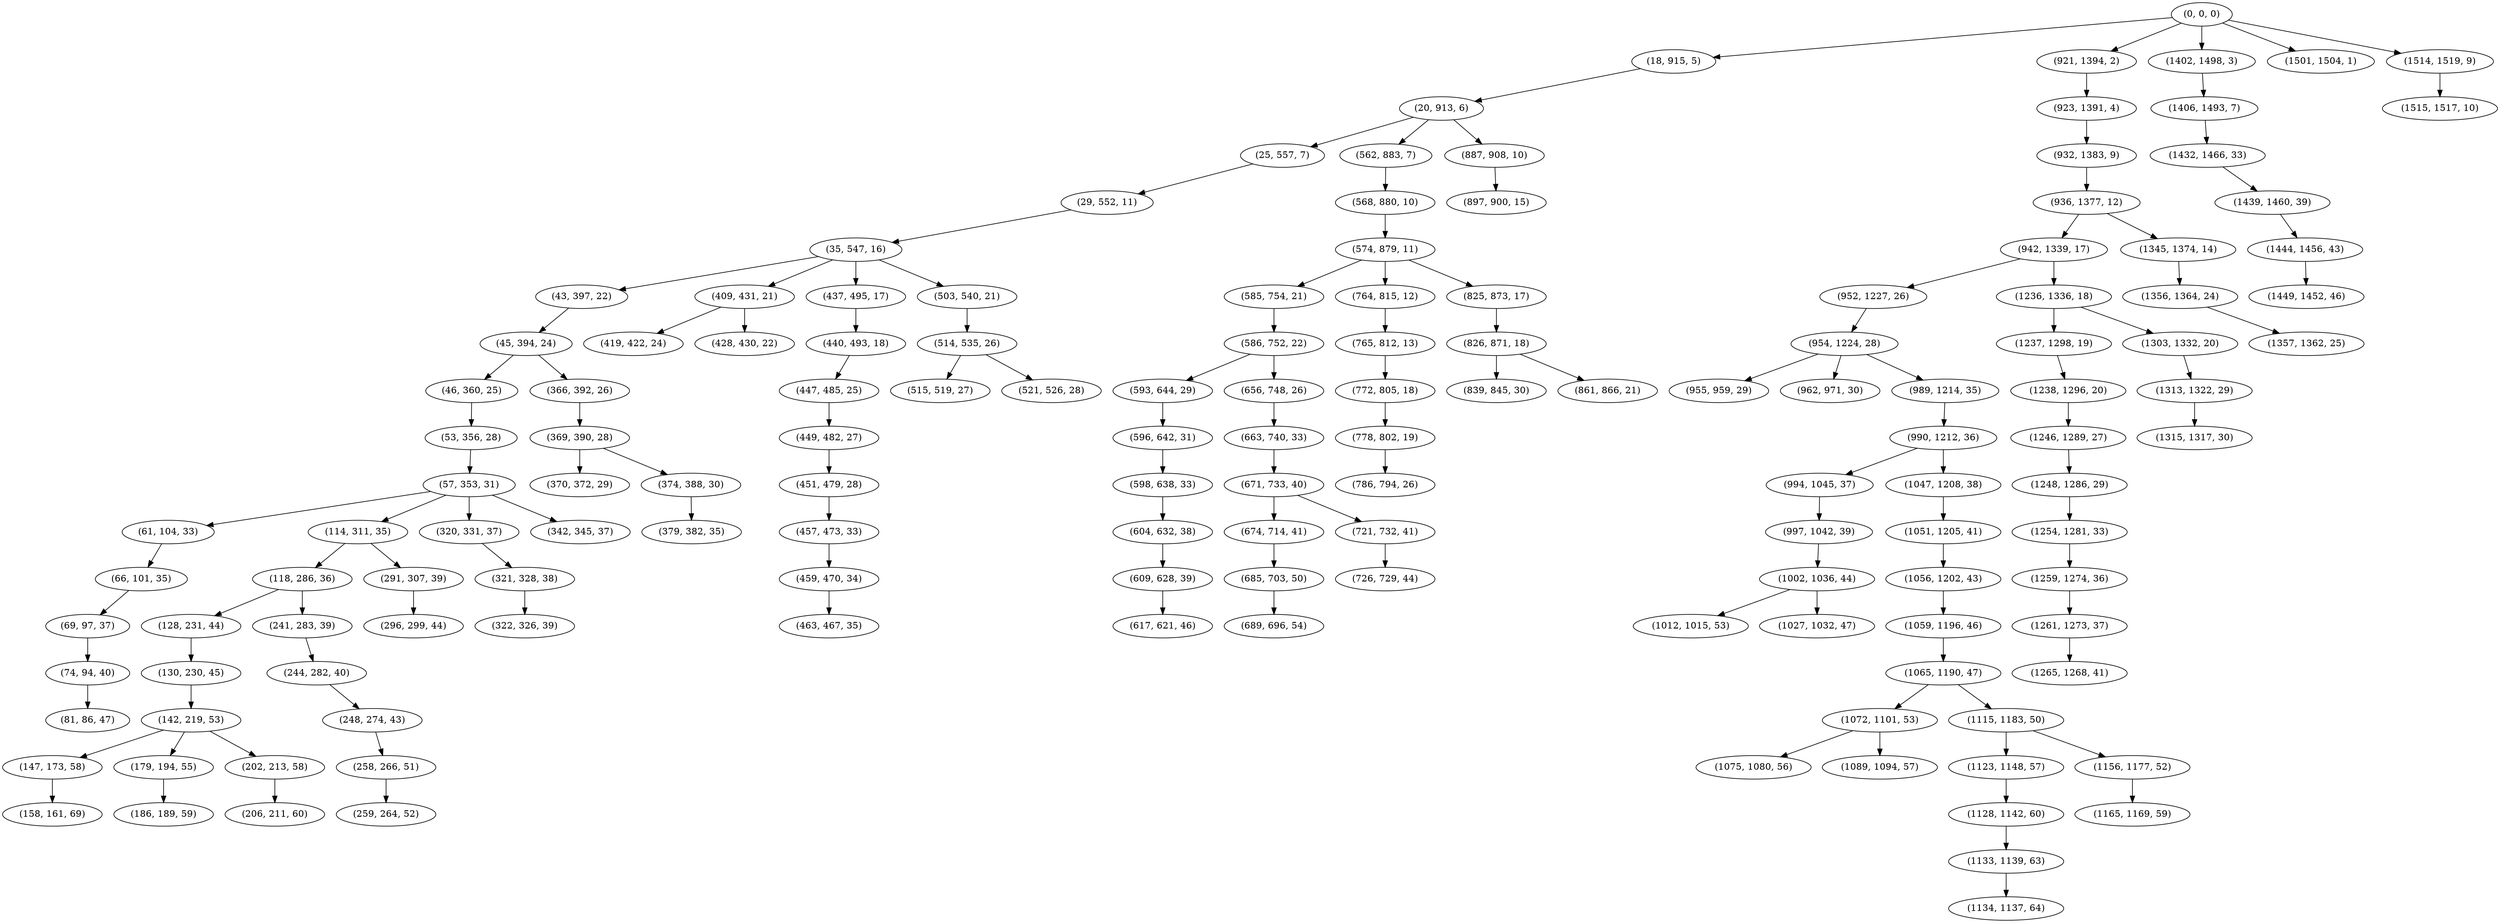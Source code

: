 digraph tree {
    "(0, 0, 0)";
    "(18, 915, 5)";
    "(20, 913, 6)";
    "(25, 557, 7)";
    "(29, 552, 11)";
    "(35, 547, 16)";
    "(43, 397, 22)";
    "(45, 394, 24)";
    "(46, 360, 25)";
    "(53, 356, 28)";
    "(57, 353, 31)";
    "(61, 104, 33)";
    "(66, 101, 35)";
    "(69, 97, 37)";
    "(74, 94, 40)";
    "(81, 86, 47)";
    "(114, 311, 35)";
    "(118, 286, 36)";
    "(128, 231, 44)";
    "(130, 230, 45)";
    "(142, 219, 53)";
    "(147, 173, 58)";
    "(158, 161, 69)";
    "(179, 194, 55)";
    "(186, 189, 59)";
    "(202, 213, 58)";
    "(206, 211, 60)";
    "(241, 283, 39)";
    "(244, 282, 40)";
    "(248, 274, 43)";
    "(258, 266, 51)";
    "(259, 264, 52)";
    "(291, 307, 39)";
    "(296, 299, 44)";
    "(320, 331, 37)";
    "(321, 328, 38)";
    "(322, 326, 39)";
    "(342, 345, 37)";
    "(366, 392, 26)";
    "(369, 390, 28)";
    "(370, 372, 29)";
    "(374, 388, 30)";
    "(379, 382, 35)";
    "(409, 431, 21)";
    "(419, 422, 24)";
    "(428, 430, 22)";
    "(437, 495, 17)";
    "(440, 493, 18)";
    "(447, 485, 25)";
    "(449, 482, 27)";
    "(451, 479, 28)";
    "(457, 473, 33)";
    "(459, 470, 34)";
    "(463, 467, 35)";
    "(503, 540, 21)";
    "(514, 535, 26)";
    "(515, 519, 27)";
    "(521, 526, 28)";
    "(562, 883, 7)";
    "(568, 880, 10)";
    "(574, 879, 11)";
    "(585, 754, 21)";
    "(586, 752, 22)";
    "(593, 644, 29)";
    "(596, 642, 31)";
    "(598, 638, 33)";
    "(604, 632, 38)";
    "(609, 628, 39)";
    "(617, 621, 46)";
    "(656, 748, 26)";
    "(663, 740, 33)";
    "(671, 733, 40)";
    "(674, 714, 41)";
    "(685, 703, 50)";
    "(689, 696, 54)";
    "(721, 732, 41)";
    "(726, 729, 44)";
    "(764, 815, 12)";
    "(765, 812, 13)";
    "(772, 805, 18)";
    "(778, 802, 19)";
    "(786, 794, 26)";
    "(825, 873, 17)";
    "(826, 871, 18)";
    "(839, 845, 30)";
    "(861, 866, 21)";
    "(887, 908, 10)";
    "(897, 900, 15)";
    "(921, 1394, 2)";
    "(923, 1391, 4)";
    "(932, 1383, 9)";
    "(936, 1377, 12)";
    "(942, 1339, 17)";
    "(952, 1227, 26)";
    "(954, 1224, 28)";
    "(955, 959, 29)";
    "(962, 971, 30)";
    "(989, 1214, 35)";
    "(990, 1212, 36)";
    "(994, 1045, 37)";
    "(997, 1042, 39)";
    "(1002, 1036, 44)";
    "(1012, 1015, 53)";
    "(1027, 1032, 47)";
    "(1047, 1208, 38)";
    "(1051, 1205, 41)";
    "(1056, 1202, 43)";
    "(1059, 1196, 46)";
    "(1065, 1190, 47)";
    "(1072, 1101, 53)";
    "(1075, 1080, 56)";
    "(1089, 1094, 57)";
    "(1115, 1183, 50)";
    "(1123, 1148, 57)";
    "(1128, 1142, 60)";
    "(1133, 1139, 63)";
    "(1134, 1137, 64)";
    "(1156, 1177, 52)";
    "(1165, 1169, 59)";
    "(1236, 1336, 18)";
    "(1237, 1298, 19)";
    "(1238, 1296, 20)";
    "(1246, 1289, 27)";
    "(1248, 1286, 29)";
    "(1254, 1281, 33)";
    "(1259, 1274, 36)";
    "(1261, 1273, 37)";
    "(1265, 1268, 41)";
    "(1303, 1332, 20)";
    "(1313, 1322, 29)";
    "(1315, 1317, 30)";
    "(1345, 1374, 14)";
    "(1356, 1364, 24)";
    "(1357, 1362, 25)";
    "(1402, 1498, 3)";
    "(1406, 1493, 7)";
    "(1432, 1466, 33)";
    "(1439, 1460, 39)";
    "(1444, 1456, 43)";
    "(1449, 1452, 46)";
    "(1501, 1504, 1)";
    "(1514, 1519, 9)";
    "(1515, 1517, 10)";
    "(0, 0, 0)" -> "(18, 915, 5)";
    "(0, 0, 0)" -> "(921, 1394, 2)";
    "(0, 0, 0)" -> "(1402, 1498, 3)";
    "(0, 0, 0)" -> "(1501, 1504, 1)";
    "(0, 0, 0)" -> "(1514, 1519, 9)";
    "(18, 915, 5)" -> "(20, 913, 6)";
    "(20, 913, 6)" -> "(25, 557, 7)";
    "(20, 913, 6)" -> "(562, 883, 7)";
    "(20, 913, 6)" -> "(887, 908, 10)";
    "(25, 557, 7)" -> "(29, 552, 11)";
    "(29, 552, 11)" -> "(35, 547, 16)";
    "(35, 547, 16)" -> "(43, 397, 22)";
    "(35, 547, 16)" -> "(409, 431, 21)";
    "(35, 547, 16)" -> "(437, 495, 17)";
    "(35, 547, 16)" -> "(503, 540, 21)";
    "(43, 397, 22)" -> "(45, 394, 24)";
    "(45, 394, 24)" -> "(46, 360, 25)";
    "(45, 394, 24)" -> "(366, 392, 26)";
    "(46, 360, 25)" -> "(53, 356, 28)";
    "(53, 356, 28)" -> "(57, 353, 31)";
    "(57, 353, 31)" -> "(61, 104, 33)";
    "(57, 353, 31)" -> "(114, 311, 35)";
    "(57, 353, 31)" -> "(320, 331, 37)";
    "(57, 353, 31)" -> "(342, 345, 37)";
    "(61, 104, 33)" -> "(66, 101, 35)";
    "(66, 101, 35)" -> "(69, 97, 37)";
    "(69, 97, 37)" -> "(74, 94, 40)";
    "(74, 94, 40)" -> "(81, 86, 47)";
    "(114, 311, 35)" -> "(118, 286, 36)";
    "(114, 311, 35)" -> "(291, 307, 39)";
    "(118, 286, 36)" -> "(128, 231, 44)";
    "(118, 286, 36)" -> "(241, 283, 39)";
    "(128, 231, 44)" -> "(130, 230, 45)";
    "(130, 230, 45)" -> "(142, 219, 53)";
    "(142, 219, 53)" -> "(147, 173, 58)";
    "(142, 219, 53)" -> "(179, 194, 55)";
    "(142, 219, 53)" -> "(202, 213, 58)";
    "(147, 173, 58)" -> "(158, 161, 69)";
    "(179, 194, 55)" -> "(186, 189, 59)";
    "(202, 213, 58)" -> "(206, 211, 60)";
    "(241, 283, 39)" -> "(244, 282, 40)";
    "(244, 282, 40)" -> "(248, 274, 43)";
    "(248, 274, 43)" -> "(258, 266, 51)";
    "(258, 266, 51)" -> "(259, 264, 52)";
    "(291, 307, 39)" -> "(296, 299, 44)";
    "(320, 331, 37)" -> "(321, 328, 38)";
    "(321, 328, 38)" -> "(322, 326, 39)";
    "(366, 392, 26)" -> "(369, 390, 28)";
    "(369, 390, 28)" -> "(370, 372, 29)";
    "(369, 390, 28)" -> "(374, 388, 30)";
    "(374, 388, 30)" -> "(379, 382, 35)";
    "(409, 431, 21)" -> "(419, 422, 24)";
    "(409, 431, 21)" -> "(428, 430, 22)";
    "(437, 495, 17)" -> "(440, 493, 18)";
    "(440, 493, 18)" -> "(447, 485, 25)";
    "(447, 485, 25)" -> "(449, 482, 27)";
    "(449, 482, 27)" -> "(451, 479, 28)";
    "(451, 479, 28)" -> "(457, 473, 33)";
    "(457, 473, 33)" -> "(459, 470, 34)";
    "(459, 470, 34)" -> "(463, 467, 35)";
    "(503, 540, 21)" -> "(514, 535, 26)";
    "(514, 535, 26)" -> "(515, 519, 27)";
    "(514, 535, 26)" -> "(521, 526, 28)";
    "(562, 883, 7)" -> "(568, 880, 10)";
    "(568, 880, 10)" -> "(574, 879, 11)";
    "(574, 879, 11)" -> "(585, 754, 21)";
    "(574, 879, 11)" -> "(764, 815, 12)";
    "(574, 879, 11)" -> "(825, 873, 17)";
    "(585, 754, 21)" -> "(586, 752, 22)";
    "(586, 752, 22)" -> "(593, 644, 29)";
    "(586, 752, 22)" -> "(656, 748, 26)";
    "(593, 644, 29)" -> "(596, 642, 31)";
    "(596, 642, 31)" -> "(598, 638, 33)";
    "(598, 638, 33)" -> "(604, 632, 38)";
    "(604, 632, 38)" -> "(609, 628, 39)";
    "(609, 628, 39)" -> "(617, 621, 46)";
    "(656, 748, 26)" -> "(663, 740, 33)";
    "(663, 740, 33)" -> "(671, 733, 40)";
    "(671, 733, 40)" -> "(674, 714, 41)";
    "(671, 733, 40)" -> "(721, 732, 41)";
    "(674, 714, 41)" -> "(685, 703, 50)";
    "(685, 703, 50)" -> "(689, 696, 54)";
    "(721, 732, 41)" -> "(726, 729, 44)";
    "(764, 815, 12)" -> "(765, 812, 13)";
    "(765, 812, 13)" -> "(772, 805, 18)";
    "(772, 805, 18)" -> "(778, 802, 19)";
    "(778, 802, 19)" -> "(786, 794, 26)";
    "(825, 873, 17)" -> "(826, 871, 18)";
    "(826, 871, 18)" -> "(839, 845, 30)";
    "(826, 871, 18)" -> "(861, 866, 21)";
    "(887, 908, 10)" -> "(897, 900, 15)";
    "(921, 1394, 2)" -> "(923, 1391, 4)";
    "(923, 1391, 4)" -> "(932, 1383, 9)";
    "(932, 1383, 9)" -> "(936, 1377, 12)";
    "(936, 1377, 12)" -> "(942, 1339, 17)";
    "(936, 1377, 12)" -> "(1345, 1374, 14)";
    "(942, 1339, 17)" -> "(952, 1227, 26)";
    "(942, 1339, 17)" -> "(1236, 1336, 18)";
    "(952, 1227, 26)" -> "(954, 1224, 28)";
    "(954, 1224, 28)" -> "(955, 959, 29)";
    "(954, 1224, 28)" -> "(962, 971, 30)";
    "(954, 1224, 28)" -> "(989, 1214, 35)";
    "(989, 1214, 35)" -> "(990, 1212, 36)";
    "(990, 1212, 36)" -> "(994, 1045, 37)";
    "(990, 1212, 36)" -> "(1047, 1208, 38)";
    "(994, 1045, 37)" -> "(997, 1042, 39)";
    "(997, 1042, 39)" -> "(1002, 1036, 44)";
    "(1002, 1036, 44)" -> "(1012, 1015, 53)";
    "(1002, 1036, 44)" -> "(1027, 1032, 47)";
    "(1047, 1208, 38)" -> "(1051, 1205, 41)";
    "(1051, 1205, 41)" -> "(1056, 1202, 43)";
    "(1056, 1202, 43)" -> "(1059, 1196, 46)";
    "(1059, 1196, 46)" -> "(1065, 1190, 47)";
    "(1065, 1190, 47)" -> "(1072, 1101, 53)";
    "(1065, 1190, 47)" -> "(1115, 1183, 50)";
    "(1072, 1101, 53)" -> "(1075, 1080, 56)";
    "(1072, 1101, 53)" -> "(1089, 1094, 57)";
    "(1115, 1183, 50)" -> "(1123, 1148, 57)";
    "(1115, 1183, 50)" -> "(1156, 1177, 52)";
    "(1123, 1148, 57)" -> "(1128, 1142, 60)";
    "(1128, 1142, 60)" -> "(1133, 1139, 63)";
    "(1133, 1139, 63)" -> "(1134, 1137, 64)";
    "(1156, 1177, 52)" -> "(1165, 1169, 59)";
    "(1236, 1336, 18)" -> "(1237, 1298, 19)";
    "(1236, 1336, 18)" -> "(1303, 1332, 20)";
    "(1237, 1298, 19)" -> "(1238, 1296, 20)";
    "(1238, 1296, 20)" -> "(1246, 1289, 27)";
    "(1246, 1289, 27)" -> "(1248, 1286, 29)";
    "(1248, 1286, 29)" -> "(1254, 1281, 33)";
    "(1254, 1281, 33)" -> "(1259, 1274, 36)";
    "(1259, 1274, 36)" -> "(1261, 1273, 37)";
    "(1261, 1273, 37)" -> "(1265, 1268, 41)";
    "(1303, 1332, 20)" -> "(1313, 1322, 29)";
    "(1313, 1322, 29)" -> "(1315, 1317, 30)";
    "(1345, 1374, 14)" -> "(1356, 1364, 24)";
    "(1356, 1364, 24)" -> "(1357, 1362, 25)";
    "(1402, 1498, 3)" -> "(1406, 1493, 7)";
    "(1406, 1493, 7)" -> "(1432, 1466, 33)";
    "(1432, 1466, 33)" -> "(1439, 1460, 39)";
    "(1439, 1460, 39)" -> "(1444, 1456, 43)";
    "(1444, 1456, 43)" -> "(1449, 1452, 46)";
    "(1514, 1519, 9)" -> "(1515, 1517, 10)";
}
